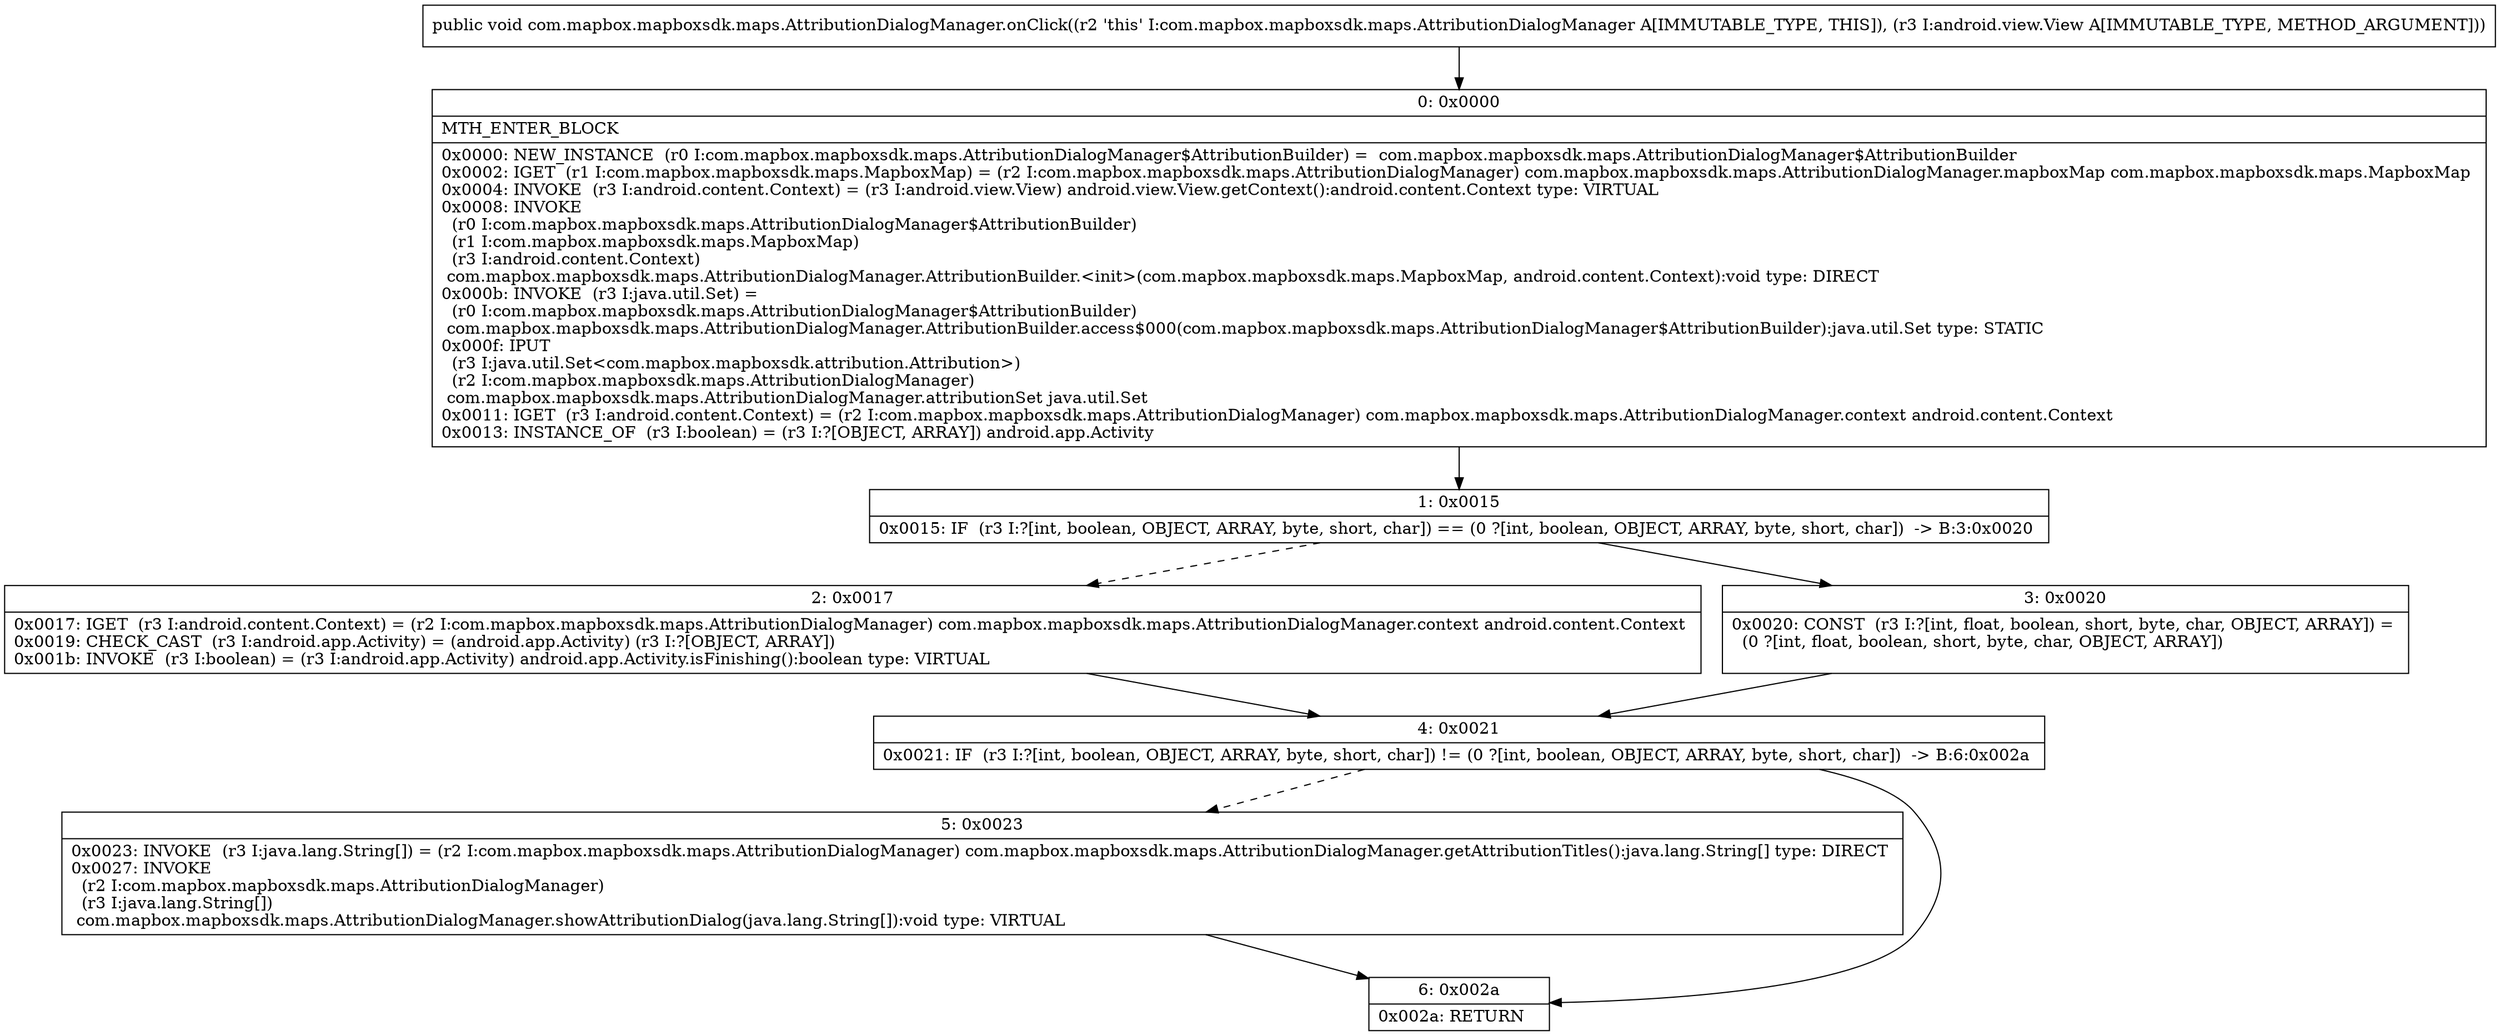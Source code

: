 digraph "CFG forcom.mapbox.mapboxsdk.maps.AttributionDialogManager.onClick(Landroid\/view\/View;)V" {
Node_0 [shape=record,label="{0\:\ 0x0000|MTH_ENTER_BLOCK\l|0x0000: NEW_INSTANCE  (r0 I:com.mapbox.mapboxsdk.maps.AttributionDialogManager$AttributionBuilder) =  com.mapbox.mapboxsdk.maps.AttributionDialogManager$AttributionBuilder \l0x0002: IGET  (r1 I:com.mapbox.mapboxsdk.maps.MapboxMap) = (r2 I:com.mapbox.mapboxsdk.maps.AttributionDialogManager) com.mapbox.mapboxsdk.maps.AttributionDialogManager.mapboxMap com.mapbox.mapboxsdk.maps.MapboxMap \l0x0004: INVOKE  (r3 I:android.content.Context) = (r3 I:android.view.View) android.view.View.getContext():android.content.Context type: VIRTUAL \l0x0008: INVOKE  \l  (r0 I:com.mapbox.mapboxsdk.maps.AttributionDialogManager$AttributionBuilder)\l  (r1 I:com.mapbox.mapboxsdk.maps.MapboxMap)\l  (r3 I:android.content.Context)\l com.mapbox.mapboxsdk.maps.AttributionDialogManager.AttributionBuilder.\<init\>(com.mapbox.mapboxsdk.maps.MapboxMap, android.content.Context):void type: DIRECT \l0x000b: INVOKE  (r3 I:java.util.Set) = \l  (r0 I:com.mapbox.mapboxsdk.maps.AttributionDialogManager$AttributionBuilder)\l com.mapbox.mapboxsdk.maps.AttributionDialogManager.AttributionBuilder.access$000(com.mapbox.mapboxsdk.maps.AttributionDialogManager$AttributionBuilder):java.util.Set type: STATIC \l0x000f: IPUT  \l  (r3 I:java.util.Set\<com.mapbox.mapboxsdk.attribution.Attribution\>)\l  (r2 I:com.mapbox.mapboxsdk.maps.AttributionDialogManager)\l com.mapbox.mapboxsdk.maps.AttributionDialogManager.attributionSet java.util.Set \l0x0011: IGET  (r3 I:android.content.Context) = (r2 I:com.mapbox.mapboxsdk.maps.AttributionDialogManager) com.mapbox.mapboxsdk.maps.AttributionDialogManager.context android.content.Context \l0x0013: INSTANCE_OF  (r3 I:boolean) = (r3 I:?[OBJECT, ARRAY]) android.app.Activity \l}"];
Node_1 [shape=record,label="{1\:\ 0x0015|0x0015: IF  (r3 I:?[int, boolean, OBJECT, ARRAY, byte, short, char]) == (0 ?[int, boolean, OBJECT, ARRAY, byte, short, char])  \-\> B:3:0x0020 \l}"];
Node_2 [shape=record,label="{2\:\ 0x0017|0x0017: IGET  (r3 I:android.content.Context) = (r2 I:com.mapbox.mapboxsdk.maps.AttributionDialogManager) com.mapbox.mapboxsdk.maps.AttributionDialogManager.context android.content.Context \l0x0019: CHECK_CAST  (r3 I:android.app.Activity) = (android.app.Activity) (r3 I:?[OBJECT, ARRAY]) \l0x001b: INVOKE  (r3 I:boolean) = (r3 I:android.app.Activity) android.app.Activity.isFinishing():boolean type: VIRTUAL \l}"];
Node_3 [shape=record,label="{3\:\ 0x0020|0x0020: CONST  (r3 I:?[int, float, boolean, short, byte, char, OBJECT, ARRAY]) = \l  (0 ?[int, float, boolean, short, byte, char, OBJECT, ARRAY])\l \l}"];
Node_4 [shape=record,label="{4\:\ 0x0021|0x0021: IF  (r3 I:?[int, boolean, OBJECT, ARRAY, byte, short, char]) != (0 ?[int, boolean, OBJECT, ARRAY, byte, short, char])  \-\> B:6:0x002a \l}"];
Node_5 [shape=record,label="{5\:\ 0x0023|0x0023: INVOKE  (r3 I:java.lang.String[]) = (r2 I:com.mapbox.mapboxsdk.maps.AttributionDialogManager) com.mapbox.mapboxsdk.maps.AttributionDialogManager.getAttributionTitles():java.lang.String[] type: DIRECT \l0x0027: INVOKE  \l  (r2 I:com.mapbox.mapboxsdk.maps.AttributionDialogManager)\l  (r3 I:java.lang.String[])\l com.mapbox.mapboxsdk.maps.AttributionDialogManager.showAttributionDialog(java.lang.String[]):void type: VIRTUAL \l}"];
Node_6 [shape=record,label="{6\:\ 0x002a|0x002a: RETURN   \l}"];
MethodNode[shape=record,label="{public void com.mapbox.mapboxsdk.maps.AttributionDialogManager.onClick((r2 'this' I:com.mapbox.mapboxsdk.maps.AttributionDialogManager A[IMMUTABLE_TYPE, THIS]), (r3 I:android.view.View A[IMMUTABLE_TYPE, METHOD_ARGUMENT])) }"];
MethodNode -> Node_0;
Node_0 -> Node_1;
Node_1 -> Node_2[style=dashed];
Node_1 -> Node_3;
Node_2 -> Node_4;
Node_3 -> Node_4;
Node_4 -> Node_5[style=dashed];
Node_4 -> Node_6;
Node_5 -> Node_6;
}

